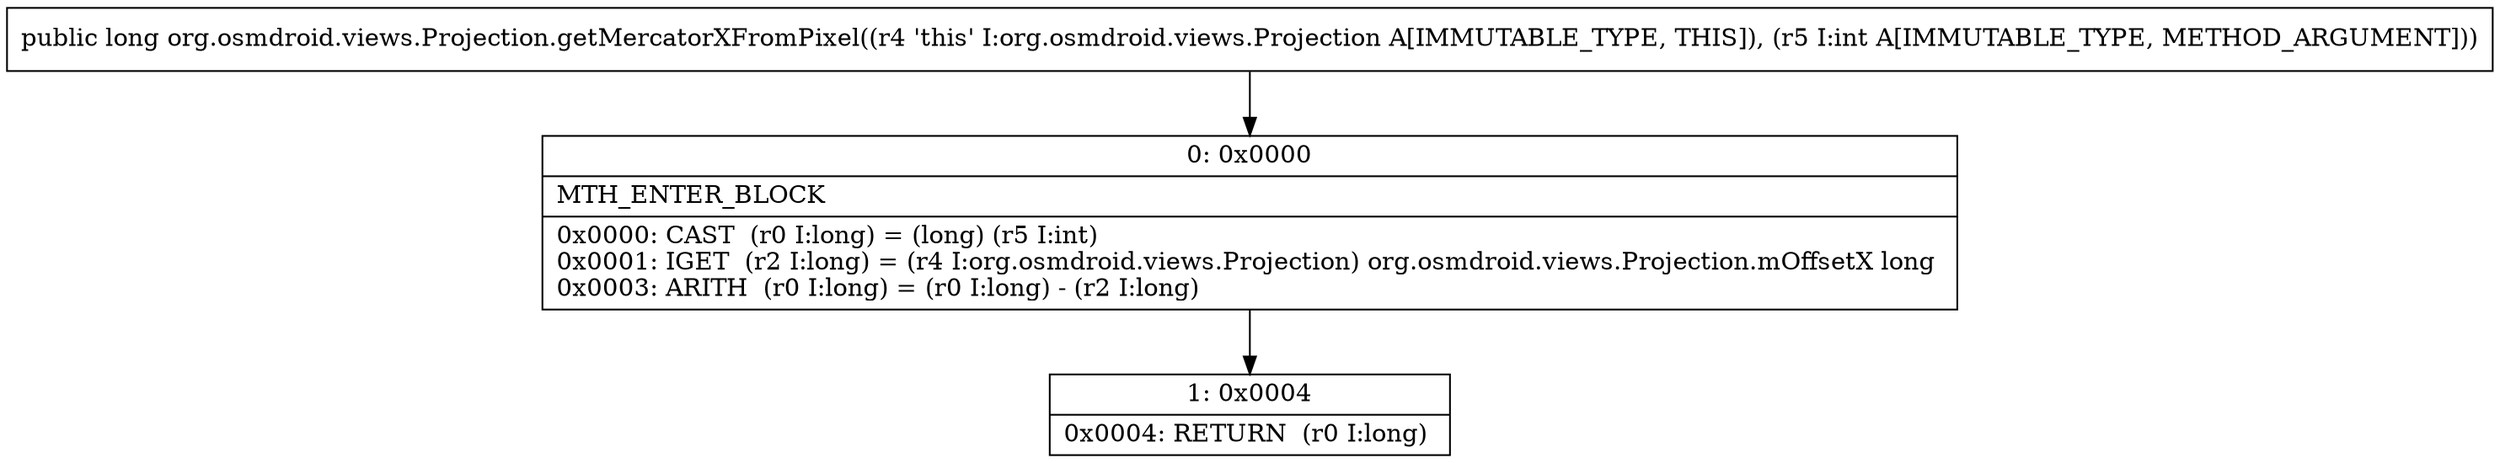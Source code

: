 digraph "CFG fororg.osmdroid.views.Projection.getMercatorXFromPixel(I)J" {
Node_0 [shape=record,label="{0\:\ 0x0000|MTH_ENTER_BLOCK\l|0x0000: CAST  (r0 I:long) = (long) (r5 I:int) \l0x0001: IGET  (r2 I:long) = (r4 I:org.osmdroid.views.Projection) org.osmdroid.views.Projection.mOffsetX long \l0x0003: ARITH  (r0 I:long) = (r0 I:long) \- (r2 I:long) \l}"];
Node_1 [shape=record,label="{1\:\ 0x0004|0x0004: RETURN  (r0 I:long) \l}"];
MethodNode[shape=record,label="{public long org.osmdroid.views.Projection.getMercatorXFromPixel((r4 'this' I:org.osmdroid.views.Projection A[IMMUTABLE_TYPE, THIS]), (r5 I:int A[IMMUTABLE_TYPE, METHOD_ARGUMENT])) }"];
MethodNode -> Node_0;
Node_0 -> Node_1;
}


